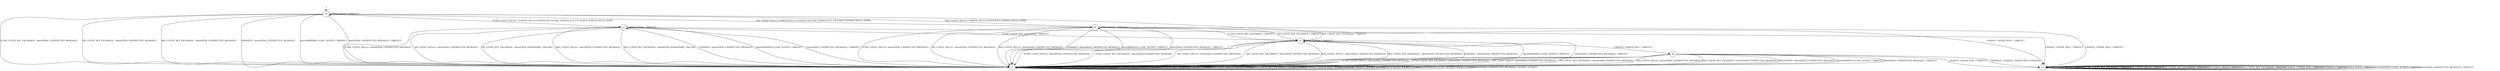 digraph g {
__start0 [label="" shape="none"];

	s0 [shape="circle" label="s0"];
	s1 [shape="circle" label="s1"];
	s2 [shape="circle" label="s2"];
	s3 [shape="circle" label="s3"];
	s4 [shape="circle" label="s4"];
	s5 [shape="circle" label="s5"];
	s6 [shape="circle" label="s6"];
	s0 -> s2 [label="ECDH_CLIENT_HELLO / SERVER_HELLO,CERTIFICATE,ECDHE_SERVER_KEY_EXCHANGE,SERVER_HELLO_DONE"];
	s0 -> s1 [label="ECDH_CLIENT_KEY_EXCHANGE / Alert(FATAL,UNEXPECTED_MESSAGE)"];
	s0 -> s4 [label="DH_CLIENT_HELLO / SERVER_HELLO,CERTIFICATE,DHE_SERVER_KEY_EXCHANGE,SERVER_HELLO_DONE"];
	s0 -> s1 [label="DH_CLIENT_KEY_EXCHANGE / Alert(FATAL,UNEXPECTED_MESSAGE)"];
	s0 -> s4 [label="RSA_CLIENT_HELLO / SERVER_HELLO,CERTIFICATE,SERVER_HELLO_DONE"];
	s0 -> s1 [label="RSA_CLIENT_KEY_EXCHANGE / Alert(FATAL,UNEXPECTED_MESSAGE)"];
	s0 -> s3 [label="CHANGE_CIPHER_SPEC / TIMEOUT"];
	s0 -> s1 [label="FINISHED / Alert(FATAL,UNEXPECTED_MESSAGE)"];
	s0 -> s0 [label="APPLICATION / TIMEOUT"];
	s0 -> s1 [label="Alert(WARNING,CLOSE_NOTIFY) / TIMEOUT"];
	s0 -> s1 [label="Alert(FATAL,UNEXPECTED_MESSAGE) / TIMEOUT"];
	s1 -> s1 [label="ECDH_CLIENT_HELLO / SOCKET_CLOSED"];
	s1 -> s1 [label="ECDH_CLIENT_KEY_EXCHANGE / SOCKET_CLOSED"];
	s1 -> s1 [label="DH_CLIENT_HELLO / SOCKET_CLOSED"];
	s1 -> s1 [label="DH_CLIENT_KEY_EXCHANGE / SOCKET_CLOSED"];
	s1 -> s1 [label="RSA_CLIENT_HELLO / SOCKET_CLOSED"];
	s1 -> s1 [label="RSA_CLIENT_KEY_EXCHANGE / SOCKET_CLOSED"];
	s1 -> s1 [label="CHANGE_CIPHER_SPEC / SOCKET_CLOSED"];
	s1 -> s1 [label="FINISHED / SOCKET_CLOSED"];
	s1 -> s1 [label="APPLICATION / SOCKET_CLOSED"];
	s1 -> s1 [label="Alert(WARNING,CLOSE_NOTIFY) / SOCKET_CLOSED"];
	s1 -> s1 [label="Alert(FATAL,UNEXPECTED_MESSAGE) / SOCKET_CLOSED"];
	s2 -> s1 [label="ECDH_CLIENT_HELLO / Alert(FATAL,UNEXPECTED_MESSAGE)"];
	s2 -> s5 [label="ECDH_CLIENT_KEY_EXCHANGE / TIMEOUT"];
	s2 -> s1 [label="DH_CLIENT_HELLO / Alert(FATAL,UNEXPECTED_MESSAGE)"];
	s2 -> s1 [label="DH_CLIENT_KEY_EXCHANGE / Alert(FATAL,HANDSHAKE_FAILURE)"];
	s2 -> s1 [label="RSA_CLIENT_HELLO / Alert(FATAL,UNEXPECTED_MESSAGE)"];
	s2 -> s1 [label="RSA_CLIENT_KEY_EXCHANGE / Alert(FATAL,HANDSHAKE_FAILURE)"];
	s2 -> s3 [label="CHANGE_CIPHER_SPEC / TIMEOUT"];
	s2 -> s1 [label="FINISHED / Alert(FATAL,UNEXPECTED_MESSAGE)"];
	s2 -> s2 [label="APPLICATION / TIMEOUT"];
	s2 -> s1 [label="Alert(WARNING,CLOSE_NOTIFY) / TIMEOUT"];
	s2 -> s1 [label="Alert(FATAL,UNEXPECTED_MESSAGE) / TIMEOUT"];
	s3 -> s3 [label="ECDH_CLIENT_HELLO / TIMEOUT"];
	s3 -> s3 [label="ECDH_CLIENT_KEY_EXCHANGE / TIMEOUT"];
	s3 -> s3 [label="DH_CLIENT_HELLO / TIMEOUT"];
	s3 -> s3 [label="DH_CLIENT_KEY_EXCHANGE / TIMEOUT"];
	s3 -> s3 [label="RSA_CLIENT_HELLO / TIMEOUT"];
	s3 -> s3 [label="RSA_CLIENT_KEY_EXCHANGE / TIMEOUT"];
	s3 -> s3 [label="CHANGE_CIPHER_SPEC / TIMEOUT"];
	s3 -> s3 [label="FINISHED / TIMEOUT"];
	s3 -> s3 [label="APPLICATION / TIMEOUT"];
	s3 -> s3 [label="Alert(WARNING,CLOSE_NOTIFY) / TIMEOUT"];
	s3 -> s3 [label="Alert(FATAL,UNEXPECTED_MESSAGE) / TIMEOUT"];
	s4 -> s1 [label="ECDH_CLIENT_HELLO / Alert(FATAL,UNEXPECTED_MESSAGE)"];
	s4 -> s5 [label="ECDH_CLIENT_KEY_EXCHANGE / TIMEOUT"];
	s4 -> s1 [label="DH_CLIENT_HELLO / Alert(FATAL,UNEXPECTED_MESSAGE)"];
	s4 -> s5 [label="DH_CLIENT_KEY_EXCHANGE / TIMEOUT"];
	s4 -> s1 [label="RSA_CLIENT_HELLO / Alert(FATAL,UNEXPECTED_MESSAGE)"];
	s4 -> s5 [label="RSA_CLIENT_KEY_EXCHANGE / TIMEOUT"];
	s4 -> s3 [label="CHANGE_CIPHER_SPEC / TIMEOUT"];
	s4 -> s1 [label="FINISHED / Alert(FATAL,UNEXPECTED_MESSAGE)"];
	s4 -> s4 [label="APPLICATION / TIMEOUT"];
	s4 -> s1 [label="Alert(WARNING,CLOSE_NOTIFY) / TIMEOUT"];
	s4 -> s1 [label="Alert(FATAL,UNEXPECTED_MESSAGE) / TIMEOUT"];
	s5 -> s1 [label="ECDH_CLIENT_HELLO / Alert(FATAL,UNEXPECTED_MESSAGE)"];
	s5 -> s1 [label="ECDH_CLIENT_KEY_EXCHANGE / Alert(FATAL,UNEXPECTED_MESSAGE)"];
	s5 -> s1 [label="DH_CLIENT_HELLO / Alert(FATAL,UNEXPECTED_MESSAGE)"];
	s5 -> s1 [label="DH_CLIENT_KEY_EXCHANGE / Alert(FATAL,UNEXPECTED_MESSAGE)"];
	s5 -> s1 [label="RSA_CLIENT_HELLO / Alert(FATAL,UNEXPECTED_MESSAGE)"];
	s5 -> s1 [label="RSA_CLIENT_KEY_EXCHANGE / Alert(FATAL,UNEXPECTED_MESSAGE)"];
	s5 -> s6 [label="CHANGE_CIPHER_SPEC / TIMEOUT"];
	s5 -> s1 [label="FINISHED / Alert(FATAL,UNEXPECTED_MESSAGE)"];
	s5 -> s5 [label="APPLICATION / TIMEOUT"];
	s5 -> s1 [label="Alert(WARNING,CLOSE_NOTIFY) / TIMEOUT"];
	s5 -> s1 [label="Alert(FATAL,UNEXPECTED_MESSAGE) / TIMEOUT"];
	s6 -> s1 [label="ECDH_CLIENT_HELLO / Alert(FATAL,UNEXPECTED_MESSAGE)"];
	s6 -> s1 [label="ECDH_CLIENT_KEY_EXCHANGE / Alert(FATAL,UNEXPECTED_MESSAGE)"];
	s6 -> s1 [label="DH_CLIENT_HELLO / Alert(FATAL,UNEXPECTED_MESSAGE)"];
	s6 -> s1 [label="DH_CLIENT_KEY_EXCHANGE / Alert(FATAL,UNEXPECTED_MESSAGE)"];
	s6 -> s1 [label="RSA_CLIENT_HELLO / Alert(FATAL,UNEXPECTED_MESSAGE)"];
	s6 -> s1 [label="RSA_CLIENT_KEY_EXCHANGE / Alert(FATAL,UNEXPECTED_MESSAGE)"];
	s6 -> s3 [label="CHANGE_CIPHER_SPEC / TIMEOUT"];
	s6 -> s3 [label="FINISHED / CHANGE_CIPHER_SPEC,FINISHED"];
	s6 -> s1 [label="APPLICATION / Alert(FATAL,UNEXPECTED_MESSAGE)"];
	s6 -> s1 [label="Alert(WARNING,CLOSE_NOTIFY) / TIMEOUT"];
	s6 -> s1 [label="Alert(FATAL,UNEXPECTED_MESSAGE) / TIMEOUT"];

__start0 -> s0;
}
